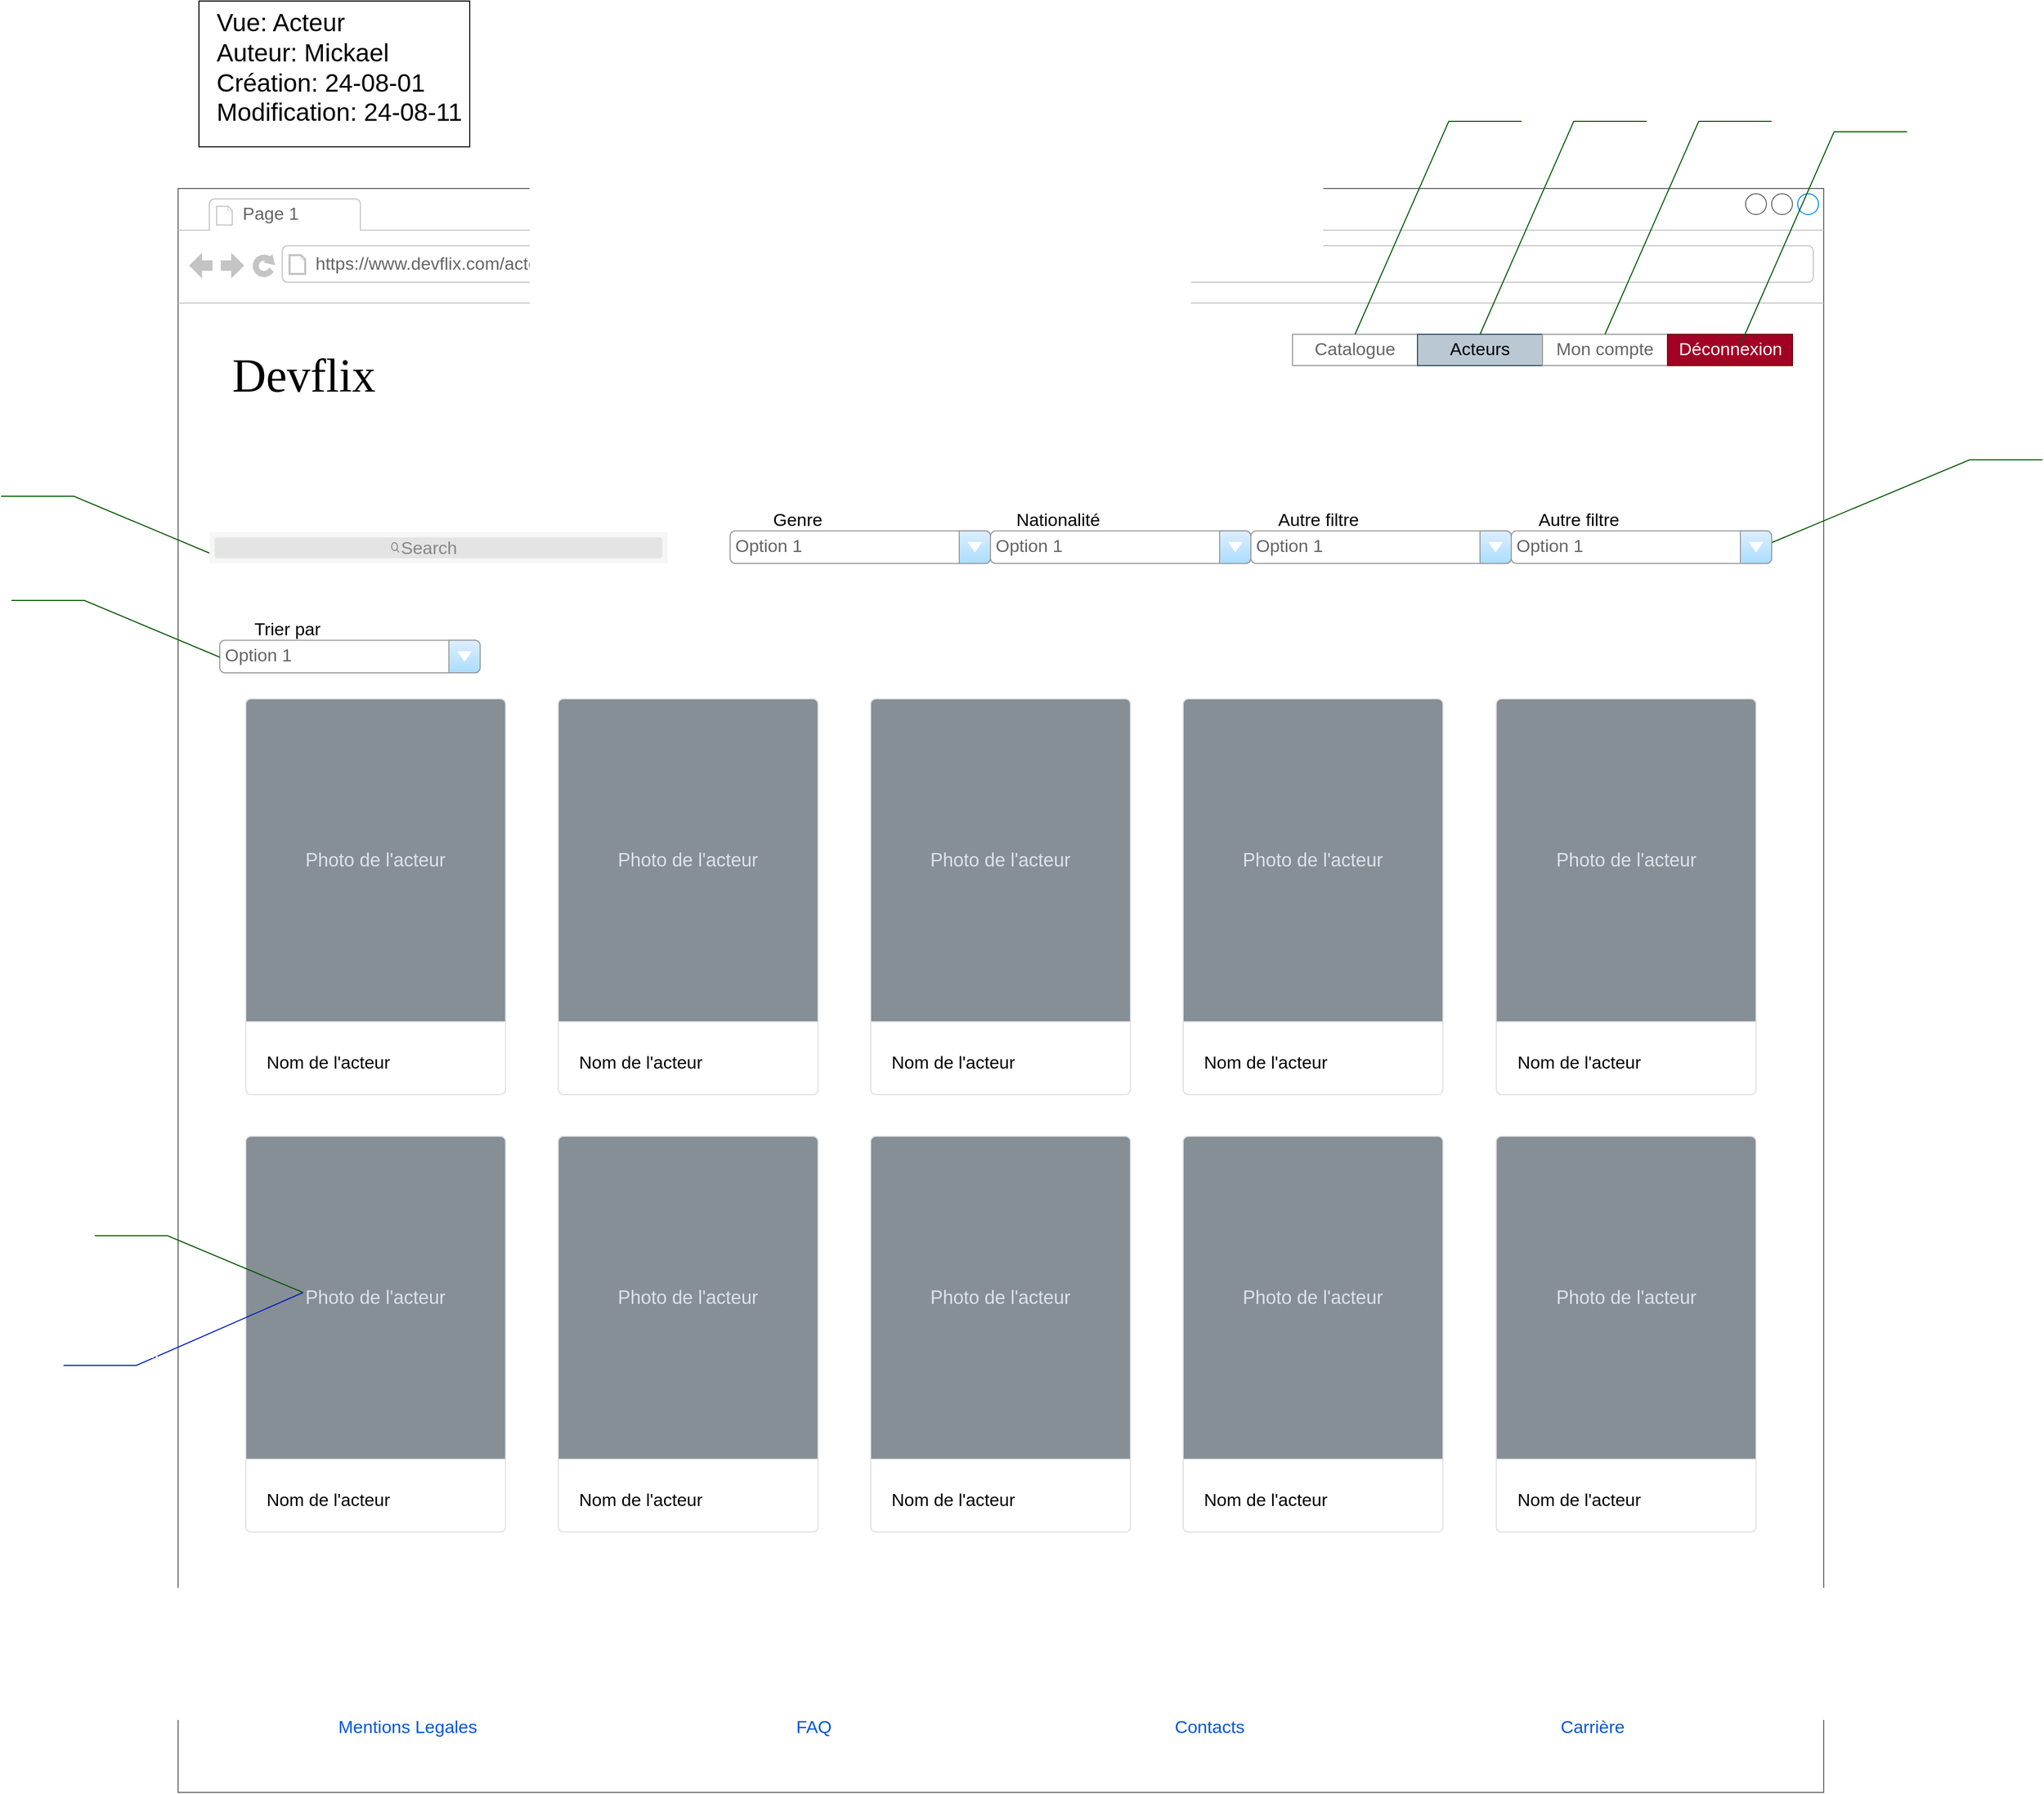<mxfile version="24.7.5">
  <diagram name="Page-1" id="J1abbymZqD5zbGk-1o9p">
    <mxGraphModel dx="3700" dy="2238" grid="1" gridSize="10" guides="1" tooltips="1" connect="1" arrows="1" fold="1" page="1" pageScale="1" pageWidth="1600" pageHeight="900" math="0" shadow="0">
      <root>
        <mxCell id="0" />
        <mxCell id="1" parent="0" />
        <mxCell id="DHNUe8hTvD1fJCvNzbda-1" value="" style="strokeWidth=1;shadow=0;dashed=0;align=center;html=1;shape=mxgraph.mockup.containers.browserWindow;rSize=0;strokeColor=#666666;strokeColor2=#008cff;strokeColor3=#c4c4c4;mainText=,;recursiveResize=0;container=0;movable=1;resizable=1;rotatable=1;deletable=1;editable=1;locked=0;connectable=1;" vertex="1" parent="1">
          <mxGeometry x="10" y="10" width="1580" height="1540" as="geometry" />
        </mxCell>
        <mxCell id="DHNUe8hTvD1fJCvNzbda-2" value="Devflix" style="text;html=1;points=[];align=left;verticalAlign=top;spacingTop=-4;fontSize=45;fontFamily=Verdana;" vertex="1" parent="1">
          <mxGeometry x="60" y="160" width="340" height="50" as="geometry" />
        </mxCell>
        <mxCell id="DHNUe8hTvD1fJCvNzbda-4" value="Page 1" style="strokeWidth=1;shadow=0;dashed=0;align=center;html=1;shape=mxgraph.mockup.containers.anchor;fontSize=17;fontColor=#666666;align=left;whiteSpace=wrap;" vertex="1" parent="1">
          <mxGeometry x="70" y="22" width="110" height="26" as="geometry" />
        </mxCell>
        <mxCell id="DHNUe8hTvD1fJCvNzbda-5" value="https://www.devflix.com/acteur" style="strokeWidth=1;shadow=0;dashed=0;align=center;html=1;shape=mxgraph.mockup.containers.anchor;rSize=0;fontSize=17;fontColor=#666666;align=left;" vertex="1" parent="1">
          <mxGeometry x="140" y="70" width="380" height="26" as="geometry" />
        </mxCell>
        <mxCell id="DHNUe8hTvD1fJCvNzbda-6" value="" style="swimlane;shape=mxgraph.bootstrap.anchor;strokeColor=#999999;fillColor=#ffffff;fontColor=#666666;childLayout=stackLayout;horizontal=0;startSize=0;horizontalStack=1;resizeParent=1;resizeParentMax=0;resizeLast=0;collapsible=0;marginBottom=0;whiteSpace=wrap;html=1;" vertex="1" parent="1">
          <mxGeometry x="1080" y="150" width="480" height="30" as="geometry" />
        </mxCell>
        <mxCell id="DHNUe8hTvD1fJCvNzbda-7" value="Catalogue" style="text;strokeColor=inherit;align=center;verticalAlign=middle;spacingLeft=10;spacingRight=10;overflow=hidden;points=[[0,0.5],[1,0.5]];portConstraint=eastwest;rotatable=0;whiteSpace=wrap;html=1;fillColor=inherit;fontColor=inherit;fontSize=17;" vertex="1" parent="DHNUe8hTvD1fJCvNzbda-6">
          <mxGeometry width="120" height="30" as="geometry" />
        </mxCell>
        <mxCell id="DHNUe8hTvD1fJCvNzbda-8" value="Acteurs" style="text;strokeColor=#23445d;align=center;verticalAlign=middle;spacingLeft=10;spacingRight=10;overflow=hidden;points=[[0,0.5],[1,0.5]];portConstraint=eastwest;rotatable=0;whiteSpace=wrap;html=1;fillColor=#bac8d3;fontSize=17;" vertex="1" parent="DHNUe8hTvD1fJCvNzbda-6">
          <mxGeometry x="120" width="120" height="30" as="geometry" />
        </mxCell>
        <mxCell id="DHNUe8hTvD1fJCvNzbda-9" value="Mon compte" style="text;strokeColor=inherit;align=center;verticalAlign=middle;spacingLeft=10;spacingRight=10;overflow=hidden;points=[[0,0.5],[1,0.5]];portConstraint=eastwest;rotatable=0;whiteSpace=wrap;html=1;fillColor=inherit;fontColor=inherit;fontSize=17;" vertex="1" parent="DHNUe8hTvD1fJCvNzbda-6">
          <mxGeometry x="240" width="120" height="30" as="geometry" />
        </mxCell>
        <mxCell id="DHNUe8hTvD1fJCvNzbda-10" value="Déconnexion&amp;nbsp;" style="text;strokeColor=#6F0000;align=center;verticalAlign=middle;spacingLeft=10;spacingRight=10;overflow=hidden;points=[[0,0.5],[1,0.5]];portConstraint=eastwest;rotatable=0;whiteSpace=wrap;html=1;fillColor=#a20025;fontColor=#ffffff;fontSize=17;" vertex="1" parent="DHNUe8hTvD1fJCvNzbda-6">
          <mxGeometry x="360" width="120" height="30" as="geometry" />
        </mxCell>
        <mxCell id="DHNUe8hTvD1fJCvNzbda-15" value="Mentions Legales" style="fillColor=none;strokeColor=none;html=1;fontColor=#0057D8;align=center;verticalAlign=middle;fontStyle=0;fontSize=17;" vertex="1" parent="1">
          <mxGeometry x="105" y="1450" width="250" height="75" as="geometry" />
        </mxCell>
        <mxCell id="DHNUe8hTvD1fJCvNzbda-16" value="FAQ" style="fillColor=none;strokeColor=none;html=1;fontColor=#0057D8;align=center;verticalAlign=middle;fontStyle=0;fontSize=17;fontFamily=Helvetica;" vertex="1" parent="1">
          <mxGeometry x="495" y="1450" width="250" height="75" as="geometry" />
        </mxCell>
        <mxCell id="DHNUe8hTvD1fJCvNzbda-17" value="Contacts" style="fillColor=none;strokeColor=none;html=1;fontColor=#0057D8;align=center;verticalAlign=middle;fontStyle=0;fontSize=17;fontFamily=Helvetica;" vertex="1" parent="1">
          <mxGeometry x="875" y="1450" width="250" height="75" as="geometry" />
        </mxCell>
        <mxCell id="DHNUe8hTvD1fJCvNzbda-18" value="Carrière&amp;nbsp;" style="fillColor=none;strokeColor=none;html=1;fontColor=#0057D8;align=center;verticalAlign=middle;fontStyle=0;fontSize=17;fontFamily=Helvetica;" vertex="1" parent="1">
          <mxGeometry x="1245" y="1450" width="250" height="75" as="geometry" />
        </mxCell>
        <mxCell id="DHNUe8hTvD1fJCvNzbda-19" value="C4" style="strokeWidth=1;shadow=0;dashed=0;align=center;html=1;shape=mxgraph.mockup.text.callout;linkText=;textSize=17;textColor=#666666;callDir=NE;callStyle=line;fontSize=17;align=right;verticalAlign=top;strokeColor=#005700;fillColor=#008a00;fontColor=#ffffff;" vertex="1" parent="1">
          <mxGeometry x="1260" y="-80" width="160" height="230" as="geometry" />
        </mxCell>
        <mxCell id="DHNUe8hTvD1fJCvNzbda-20" value="C1" style="strokeWidth=1;shadow=0;dashed=0;align=center;html=1;shape=mxgraph.mockup.text.callout;linkText=;textSize=17;textColor=#666666;callDir=NE;callStyle=line;fontSize=17;align=right;verticalAlign=top;strokeColor=#005700;fillColor=#008a00;fontColor=#ffffff;" vertex="1" parent="1">
          <mxGeometry x="1140" y="-80" width="160" height="230" as="geometry" />
        </mxCell>
        <mxCell id="DHNUe8hTvD1fJCvNzbda-22" value="C17" style="strokeWidth=1;shadow=0;dashed=0;align=center;html=1;shape=mxgraph.mockup.text.callout;linkText=;textSize=17;textColor=#666666;callDir=NE;callStyle=line;fontSize=17;align=right;verticalAlign=top;strokeColor=#005700;fillColor=#008a00;fontColor=#ffffff;" vertex="1" parent="1">
          <mxGeometry x="1380" y="-80" width="160" height="230" as="geometry" />
        </mxCell>
        <mxCell id="DHNUe8hTvD1fJCvNzbda-24" value="C49" style="strokeWidth=1;shadow=0;dashed=0;align=center;html=1;shape=mxgraph.mockup.text.callout;linkText=;textSize=17;textColor=#666666;callDir=NE;callStyle=line;fontSize=17;align=right;verticalAlign=top;strokeColor=#005700;fillColor=#008a00;fontColor=#ffffff;" vertex="1" parent="1">
          <mxGeometry x="1540" y="245" width="260" height="105" as="geometry" />
        </mxCell>
        <mxCell id="DHNUe8hTvD1fJCvNzbda-48" value="" style="shape=rect;fillColor=#F6F6F6;strokeColor=none;fontSize=17;" vertex="1" parent="1">
          <mxGeometry x="40" y="340" width="440" height="30" as="geometry" />
        </mxCell>
        <mxCell id="DHNUe8hTvD1fJCvNzbda-49" value="" style="html=1;strokeWidth=1;shadow=0;dashed=0;shape=mxgraph.ios7ui.marginRect;rx=3;ry=3;rectMargin=5;fillColor=#E4E4E4;strokeColor=none;fontSize=17;" vertex="1" parent="DHNUe8hTvD1fJCvNzbda-48">
          <mxGeometry width="440.0" height="30" as="geometry" />
        </mxCell>
        <mxCell id="DHNUe8hTvD1fJCvNzbda-50" value="Search" style="shape=mxgraph.ios7.icons.looking_glass;strokeColor=#878789;fillColor=none;fontColor=#878789;labelPosition=right;verticalLabelPosition=middle;align=left;verticalAlign=middle;fontSize=17;fontStyle=0;spacingTop=2;sketch=0;html=1;" vertex="1" parent="DHNUe8hTvD1fJCvNzbda-48">
          <mxGeometry x="0.5" y="0.5" width="7" height="9.5" relative="1" as="geometry">
            <mxPoint x="-45" y="-5" as="offset" />
          </mxGeometry>
        </mxCell>
        <mxCell id="DHNUe8hTvD1fJCvNzbda-60" value="" style="group" vertex="1" connectable="0" parent="1">
          <mxGeometry x="540" y="320" width="250" height="50" as="geometry" />
        </mxCell>
        <mxCell id="DHNUe8hTvD1fJCvNzbda-52" value="Option 1" style="strokeWidth=1;shadow=0;dashed=0;align=center;html=1;shape=mxgraph.mockup.forms.comboBox;strokeColor=#999999;fillColor=#ddeeff;align=left;fillColor2=#aaddff;mainText=;fontColor=#666666;fontSize=17;spacingLeft=3;" vertex="1" parent="DHNUe8hTvD1fJCvNzbda-60">
          <mxGeometry y="18.75" width="250" height="31.25" as="geometry" />
        </mxCell>
        <mxCell id="DHNUe8hTvD1fJCvNzbda-59" value="Genre" style="text;html=1;align=center;verticalAlign=middle;whiteSpace=wrap;rounded=0;fontSize=17;" vertex="1" parent="DHNUe8hTvD1fJCvNzbda-60">
          <mxGeometry width="130" height="18.75" as="geometry" />
        </mxCell>
        <mxCell id="DHNUe8hTvD1fJCvNzbda-61" value="" style="group" vertex="1" connectable="0" parent="1">
          <mxGeometry x="1040" y="320" width="250" height="50" as="geometry" />
        </mxCell>
        <mxCell id="DHNUe8hTvD1fJCvNzbda-62" value="Option 1" style="strokeWidth=1;shadow=0;dashed=0;align=center;html=1;shape=mxgraph.mockup.forms.comboBox;strokeColor=#999999;fillColor=#ddeeff;align=left;fillColor2=#aaddff;mainText=;fontColor=#666666;fontSize=17;spacingLeft=3;" vertex="1" parent="DHNUe8hTvD1fJCvNzbda-61">
          <mxGeometry y="18.75" width="250" height="31.25" as="geometry" />
        </mxCell>
        <mxCell id="DHNUe8hTvD1fJCvNzbda-63" value="Autre filtre" style="text;html=1;align=center;verticalAlign=middle;whiteSpace=wrap;rounded=0;fontSize=17;" vertex="1" parent="DHNUe8hTvD1fJCvNzbda-61">
          <mxGeometry width="130" height="18.75" as="geometry" />
        </mxCell>
        <mxCell id="DHNUe8hTvD1fJCvNzbda-68" value="" style="group" vertex="1" connectable="0" parent="1">
          <mxGeometry x="790" y="320" width="250" height="50" as="geometry" />
        </mxCell>
        <mxCell id="DHNUe8hTvD1fJCvNzbda-69" value="Option 1" style="strokeWidth=1;shadow=0;dashed=0;align=center;html=1;shape=mxgraph.mockup.forms.comboBox;strokeColor=#999999;fillColor=#ddeeff;align=left;fillColor2=#aaddff;mainText=;fontColor=#666666;fontSize=17;spacingLeft=3;" vertex="1" parent="DHNUe8hTvD1fJCvNzbda-68">
          <mxGeometry y="18.75" width="250" height="31.25" as="geometry" />
        </mxCell>
        <mxCell id="DHNUe8hTvD1fJCvNzbda-70" value="Nationalité" style="text;html=1;align=center;verticalAlign=middle;whiteSpace=wrap;rounded=0;fontSize=17;" vertex="1" parent="DHNUe8hTvD1fJCvNzbda-68">
          <mxGeometry width="130" height="18.75" as="geometry" />
        </mxCell>
        <mxCell id="DHNUe8hTvD1fJCvNzbda-71" value="" style="group" vertex="1" connectable="0" parent="1">
          <mxGeometry x="1290" y="320" width="250" height="50" as="geometry" />
        </mxCell>
        <mxCell id="DHNUe8hTvD1fJCvNzbda-72" value="Option 1" style="strokeWidth=1;shadow=0;dashed=0;align=center;html=1;shape=mxgraph.mockup.forms.comboBox;strokeColor=#999999;fillColor=#ddeeff;align=left;fillColor2=#aaddff;mainText=;fontColor=#666666;fontSize=17;spacingLeft=3;" vertex="1" parent="DHNUe8hTvD1fJCvNzbda-71">
          <mxGeometry y="18.75" width="250" height="31.25" as="geometry" />
        </mxCell>
        <mxCell id="DHNUe8hTvD1fJCvNzbda-73" value="Autre filtre" style="text;html=1;align=center;verticalAlign=middle;whiteSpace=wrap;rounded=0;fontSize=17;" vertex="1" parent="DHNUe8hTvD1fJCvNzbda-71">
          <mxGeometry width="130" height="18.75" as="geometry" />
        </mxCell>
        <mxCell id="DHNUe8hTvD1fJCvNzbda-74" value="Nom de l&#39;acteur" style="html=1;shadow=0;dashed=0;shape=mxgraph.bootstrap.rrect;rSize=5;strokeColor=#DFDFDF;html=1;whiteSpace=wrap;fillColor=#ffffff;fontColor=#000000;verticalAlign=bottom;align=left;spacing=20;fontSize=17;aspect=fixed;" vertex="1" parent="1">
          <mxGeometry x="75" y="500" width="249.38" height="380" as="geometry" />
        </mxCell>
        <mxCell id="DHNUe8hTvD1fJCvNzbda-75" value="Photo de l&#39;acteur" style="html=1;shadow=0;dashed=0;shape=mxgraph.bootstrap.topButton;rSize=5;perimeter=none;whiteSpace=wrap;fillColor=#868E96;strokeColor=#DFDFDF;fontColor=#DEE2E6;resizeWidth=1;fontSize=18;" vertex="1" parent="DHNUe8hTvD1fJCvNzbda-74">
          <mxGeometry width="249.38" height="310" relative="1" as="geometry" />
        </mxCell>
        <mxCell id="DHNUe8hTvD1fJCvNzbda-76" value="" style="group" vertex="1" connectable="0" parent="1">
          <mxGeometry x="50" y="425" width="250" height="50" as="geometry" />
        </mxCell>
        <mxCell id="DHNUe8hTvD1fJCvNzbda-77" value="Option 1" style="strokeWidth=1;shadow=0;dashed=0;align=center;html=1;shape=mxgraph.mockup.forms.comboBox;strokeColor=#999999;fillColor=#ddeeff;align=left;fillColor2=#aaddff;mainText=;fontColor=#666666;fontSize=17;spacingLeft=3;" vertex="1" parent="DHNUe8hTvD1fJCvNzbda-76">
          <mxGeometry y="18.75" width="250" height="31.25" as="geometry" />
        </mxCell>
        <mxCell id="DHNUe8hTvD1fJCvNzbda-78" value="Trier par" style="text;html=1;align=center;verticalAlign=middle;whiteSpace=wrap;rounded=0;fontSize=17;" vertex="1" parent="DHNUe8hTvD1fJCvNzbda-76">
          <mxGeometry width="130" height="18.75" as="geometry" />
        </mxCell>
        <mxCell id="DHNUe8hTvD1fJCvNzbda-81" value="Nom de l&#39;acteur" style="html=1;shadow=0;dashed=0;shape=mxgraph.bootstrap.rrect;rSize=5;strokeColor=#DFDFDF;html=1;whiteSpace=wrap;fillColor=#ffffff;fontColor=#000000;verticalAlign=bottom;align=left;spacing=20;fontSize=17;aspect=fixed;" vertex="1" parent="1">
          <mxGeometry x="375" y="500" width="249.38" height="380" as="geometry" />
        </mxCell>
        <mxCell id="DHNUe8hTvD1fJCvNzbda-82" value="Photo de l&#39;acteur" style="html=1;shadow=0;dashed=0;shape=mxgraph.bootstrap.topButton;rSize=5;perimeter=none;whiteSpace=wrap;fillColor=#868E96;strokeColor=#DFDFDF;fontColor=#DEE2E6;resizeWidth=1;fontSize=18;" vertex="1" parent="DHNUe8hTvD1fJCvNzbda-81">
          <mxGeometry width="249.38" height="310" relative="1" as="geometry" />
        </mxCell>
        <mxCell id="DHNUe8hTvD1fJCvNzbda-83" value="Nom de l&#39;acteur" style="html=1;shadow=0;dashed=0;shape=mxgraph.bootstrap.rrect;rSize=5;strokeColor=#DFDFDF;html=1;whiteSpace=wrap;fillColor=#ffffff;fontColor=#000000;verticalAlign=bottom;align=left;spacing=20;fontSize=17;aspect=fixed;" vertex="1" parent="1">
          <mxGeometry x="675" y="500" width="249.38" height="380" as="geometry" />
        </mxCell>
        <mxCell id="DHNUe8hTvD1fJCvNzbda-84" value="Photo de l&#39;acteur" style="html=1;shadow=0;dashed=0;shape=mxgraph.bootstrap.topButton;rSize=5;perimeter=none;whiteSpace=wrap;fillColor=#868E96;strokeColor=#DFDFDF;fontColor=#DEE2E6;resizeWidth=1;fontSize=18;" vertex="1" parent="DHNUe8hTvD1fJCvNzbda-83">
          <mxGeometry width="249.38" height="310" relative="1" as="geometry" />
        </mxCell>
        <mxCell id="DHNUe8hTvD1fJCvNzbda-85" value="Nom de l&#39;acteur" style="html=1;shadow=0;dashed=0;shape=mxgraph.bootstrap.rrect;rSize=5;strokeColor=#DFDFDF;html=1;whiteSpace=wrap;fillColor=#ffffff;fontColor=#000000;verticalAlign=bottom;align=left;spacing=20;fontSize=17;aspect=fixed;" vertex="1" parent="1">
          <mxGeometry x="975" y="500" width="249.38" height="380" as="geometry" />
        </mxCell>
        <mxCell id="DHNUe8hTvD1fJCvNzbda-86" value="Photo de l&#39;acteur" style="html=1;shadow=0;dashed=0;shape=mxgraph.bootstrap.topButton;rSize=5;perimeter=none;whiteSpace=wrap;fillColor=#868E96;strokeColor=#DFDFDF;fontColor=#DEE2E6;resizeWidth=1;fontSize=18;" vertex="1" parent="DHNUe8hTvD1fJCvNzbda-85">
          <mxGeometry width="249.38" height="310" relative="1" as="geometry" />
        </mxCell>
        <mxCell id="DHNUe8hTvD1fJCvNzbda-87" value="Nom de l&#39;acteur" style="html=1;shadow=0;dashed=0;shape=mxgraph.bootstrap.rrect;rSize=5;strokeColor=#DFDFDF;html=1;whiteSpace=wrap;fillColor=#ffffff;fontColor=#000000;verticalAlign=bottom;align=left;spacing=20;fontSize=17;aspect=fixed;" vertex="1" parent="1">
          <mxGeometry x="1275.62" y="500" width="249.38" height="380" as="geometry" />
        </mxCell>
        <mxCell id="DHNUe8hTvD1fJCvNzbda-88" value="Photo de l&#39;acteur" style="html=1;shadow=0;dashed=0;shape=mxgraph.bootstrap.topButton;rSize=5;perimeter=none;whiteSpace=wrap;fillColor=#868E96;strokeColor=#DFDFDF;fontColor=#DEE2E6;resizeWidth=1;fontSize=18;" vertex="1" parent="DHNUe8hTvD1fJCvNzbda-87">
          <mxGeometry width="249.38" height="310" relative="1" as="geometry" />
        </mxCell>
        <mxCell id="DHNUe8hTvD1fJCvNzbda-89" value="Nom de l&#39;acteur" style="html=1;shadow=0;dashed=0;shape=mxgraph.bootstrap.rrect;rSize=5;strokeColor=#DFDFDF;html=1;whiteSpace=wrap;fillColor=#ffffff;fontColor=#000000;verticalAlign=bottom;align=left;spacing=20;fontSize=17;aspect=fixed;" vertex="1" parent="1">
          <mxGeometry x="75" y="920" width="249.38" height="380" as="geometry" />
        </mxCell>
        <mxCell id="DHNUe8hTvD1fJCvNzbda-90" value="Photo de l&#39;acteur" style="html=1;shadow=0;dashed=0;shape=mxgraph.bootstrap.topButton;rSize=5;perimeter=none;whiteSpace=wrap;fillColor=#868E96;strokeColor=#DFDFDF;fontColor=#DEE2E6;resizeWidth=1;fontSize=18;" vertex="1" parent="DHNUe8hTvD1fJCvNzbda-89">
          <mxGeometry width="249.38" height="310" relative="1" as="geometry" />
        </mxCell>
        <mxCell id="DHNUe8hTvD1fJCvNzbda-91" value="Nom de l&#39;acteur" style="html=1;shadow=0;dashed=0;shape=mxgraph.bootstrap.rrect;rSize=5;strokeColor=#DFDFDF;html=1;whiteSpace=wrap;fillColor=#ffffff;fontColor=#000000;verticalAlign=bottom;align=left;spacing=20;fontSize=17;aspect=fixed;" vertex="1" parent="1">
          <mxGeometry x="375" y="920" width="249.38" height="380" as="geometry" />
        </mxCell>
        <mxCell id="DHNUe8hTvD1fJCvNzbda-92" value="Photo de l&#39;acteur" style="html=1;shadow=0;dashed=0;shape=mxgraph.bootstrap.topButton;rSize=5;perimeter=none;whiteSpace=wrap;fillColor=#868E96;strokeColor=#DFDFDF;fontColor=#DEE2E6;resizeWidth=1;fontSize=18;" vertex="1" parent="DHNUe8hTvD1fJCvNzbda-91">
          <mxGeometry width="249.38" height="310" relative="1" as="geometry" />
        </mxCell>
        <mxCell id="DHNUe8hTvD1fJCvNzbda-93" value="Nom de l&#39;acteur" style="html=1;shadow=0;dashed=0;shape=mxgraph.bootstrap.rrect;rSize=5;strokeColor=#DFDFDF;html=1;whiteSpace=wrap;fillColor=#ffffff;fontColor=#000000;verticalAlign=bottom;align=left;spacing=20;fontSize=17;aspect=fixed;" vertex="1" parent="1">
          <mxGeometry x="675" y="920" width="249.38" height="380" as="geometry" />
        </mxCell>
        <mxCell id="DHNUe8hTvD1fJCvNzbda-94" value="Photo de l&#39;acteur" style="html=1;shadow=0;dashed=0;shape=mxgraph.bootstrap.topButton;rSize=5;perimeter=none;whiteSpace=wrap;fillColor=#868E96;strokeColor=#DFDFDF;fontColor=#DEE2E6;resizeWidth=1;fontSize=18;" vertex="1" parent="DHNUe8hTvD1fJCvNzbda-93">
          <mxGeometry width="249.38" height="310" relative="1" as="geometry" />
        </mxCell>
        <mxCell id="DHNUe8hTvD1fJCvNzbda-95" value="Nom de l&#39;acteur" style="html=1;shadow=0;dashed=0;shape=mxgraph.bootstrap.rrect;rSize=5;strokeColor=#DFDFDF;html=1;whiteSpace=wrap;fillColor=#ffffff;fontColor=#000000;verticalAlign=bottom;align=left;spacing=20;fontSize=17;aspect=fixed;" vertex="1" parent="1">
          <mxGeometry x="975" y="920" width="249.38" height="380" as="geometry" />
        </mxCell>
        <mxCell id="DHNUe8hTvD1fJCvNzbda-96" value="Photo de l&#39;acteur" style="html=1;shadow=0;dashed=0;shape=mxgraph.bootstrap.topButton;rSize=5;perimeter=none;whiteSpace=wrap;fillColor=#868E96;strokeColor=#DFDFDF;fontColor=#DEE2E6;resizeWidth=1;fontSize=18;" vertex="1" parent="DHNUe8hTvD1fJCvNzbda-95">
          <mxGeometry width="249.38" height="310" relative="1" as="geometry" />
        </mxCell>
        <mxCell id="DHNUe8hTvD1fJCvNzbda-97" value="Nom de l&#39;acteur" style="html=1;shadow=0;dashed=0;shape=mxgraph.bootstrap.rrect;rSize=5;strokeColor=#DFDFDF;html=1;whiteSpace=wrap;fillColor=#ffffff;fontColor=#000000;verticalAlign=bottom;align=left;spacing=20;fontSize=17;aspect=fixed;" vertex="1" parent="1">
          <mxGeometry x="1275.62" y="920" width="249.38" height="380" as="geometry" />
        </mxCell>
        <mxCell id="DHNUe8hTvD1fJCvNzbda-98" value="Photo de l&#39;acteur" style="html=1;shadow=0;dashed=0;shape=mxgraph.bootstrap.topButton;rSize=5;perimeter=none;whiteSpace=wrap;fillColor=#868E96;strokeColor=#DFDFDF;fontColor=#DEE2E6;resizeWidth=1;fontSize=18;" vertex="1" parent="DHNUe8hTvD1fJCvNzbda-97">
          <mxGeometry width="249.38" height="310" relative="1" as="geometry" />
        </mxCell>
        <mxCell id="DHNUe8hTvD1fJCvNzbda-42" value="Carte lien&lt;div&gt;vers l&#39;acteur&lt;/div&gt;" style="strokeWidth=1;shadow=0;dashed=0;align=center;html=1;shape=mxgraph.mockup.text.callout;linkText=;textSize=17;textColor=#666666;callDir=SW;callStyle=line;fontSize=17;fontColor=#ffffff;align=left;verticalAlign=bottom;strokeColor=#001DBC;fillColor=#0050ef;" vertex="1" parent="1">
          <mxGeometry x="-100" y="1070" width="230" height="70" as="geometry" />
        </mxCell>
        <mxCell id="DHNUe8hTvD1fJCvNzbda-43" value="C48" style="strokeWidth=1;shadow=0;dashed=0;align=right;html=1;shape=mxgraph.mockup.text.callout;linkText=;textSize=17;textColor=#666666;callDir=NW;callStyle=line;fontSize=17;fontColor=#ffffff;align=left;verticalAlign=top;strokeColor=#005700;fontFamily=Helvetica;fillColor=#008a00;" vertex="1" parent="1">
          <mxGeometry x="-70" y="990" width="200" height="80" as="geometry" />
        </mxCell>
        <mxCell id="DHNUe8hTvD1fJCvNzbda-99" value="C50" style="strokeWidth=1;shadow=0;dashed=0;align=right;html=1;shape=mxgraph.mockup.text.callout;linkText=;textSize=17;textColor=#666666;callDir=NW;callStyle=line;fontSize=17;fontColor=#ffffff;align=left;verticalAlign=top;strokeColor=#005700;fontFamily=Helvetica;fillColor=#008a00;" vertex="1" parent="1">
          <mxGeometry x="-150" y="380" width="200" height="80" as="geometry" />
        </mxCell>
        <mxCell id="DHNUe8hTvD1fJCvNzbda-100" value="C46" style="strokeWidth=1;shadow=0;dashed=0;align=center;html=1;shape=mxgraph.mockup.text.callout;linkText=;textSize=17;textColor=#666666;callDir=NE;callStyle=line;fontSize=17;align=right;verticalAlign=top;strokeColor=#005700;fillColor=#008a00;fontColor=#ffffff;" vertex="1" parent="1">
          <mxGeometry x="1510" y="-70" width="160" height="230" as="geometry" />
        </mxCell>
        <mxCell id="DHNUe8hTvD1fJCvNzbda-101" value="C47" style="strokeWidth=1;shadow=0;dashed=0;align=right;html=1;shape=mxgraph.mockup.text.callout;linkText=;textSize=17;textColor=#666666;callDir=NW;callStyle=line;fontSize=17;fontColor=#ffffff;align=left;verticalAlign=top;strokeColor=#005700;fontFamily=Helvetica;fillColor=#008a00;" vertex="1" parent="1">
          <mxGeometry x="-160" y="280" width="200" height="80" as="geometry" />
        </mxCell>
        <mxCell id="DHNUe8hTvD1fJCvNzbda-102" value="" style="group" vertex="1" connectable="0" parent="1">
          <mxGeometry x="30" y="-170" width="285" height="140" as="geometry" />
        </mxCell>
        <mxCell id="DHNUe8hTvD1fJCvNzbda-103" value="" style="rounded=0;whiteSpace=wrap;html=1;" vertex="1" parent="DHNUe8hTvD1fJCvNzbda-102">
          <mxGeometry width="260" height="140" as="geometry" />
        </mxCell>
        <mxCell id="DHNUe8hTvD1fJCvNzbda-104" value="&lt;font style=&quot;font-size: 24px;&quot;&gt;Vue: Acteur&lt;/font&gt;&lt;div style=&quot;font-size: 24px;&quot;&gt;&lt;font style=&quot;font-size: 24px;&quot;&gt;Auteur: Mickael&lt;/font&gt;&lt;/div&gt;&lt;div style=&quot;font-size: 24px;&quot;&gt;&lt;font style=&quot;font-size: 24px;&quot;&gt;Création: 24-08-01&lt;/font&gt;&lt;/div&gt;&lt;div style=&quot;font-size: 24px;&quot;&gt;&lt;font style=&quot;font-size: 24px;&quot;&gt;Modification: 24-08-11&lt;/font&gt;&lt;/div&gt;" style="text;html=1;whiteSpace=wrap;overflow=hidden;rounded=0;" vertex="1" parent="DHNUe8hTvD1fJCvNzbda-102">
          <mxGeometry x="15" width="270" height="140" as="geometry" />
        </mxCell>
      </root>
    </mxGraphModel>
  </diagram>
</mxfile>

